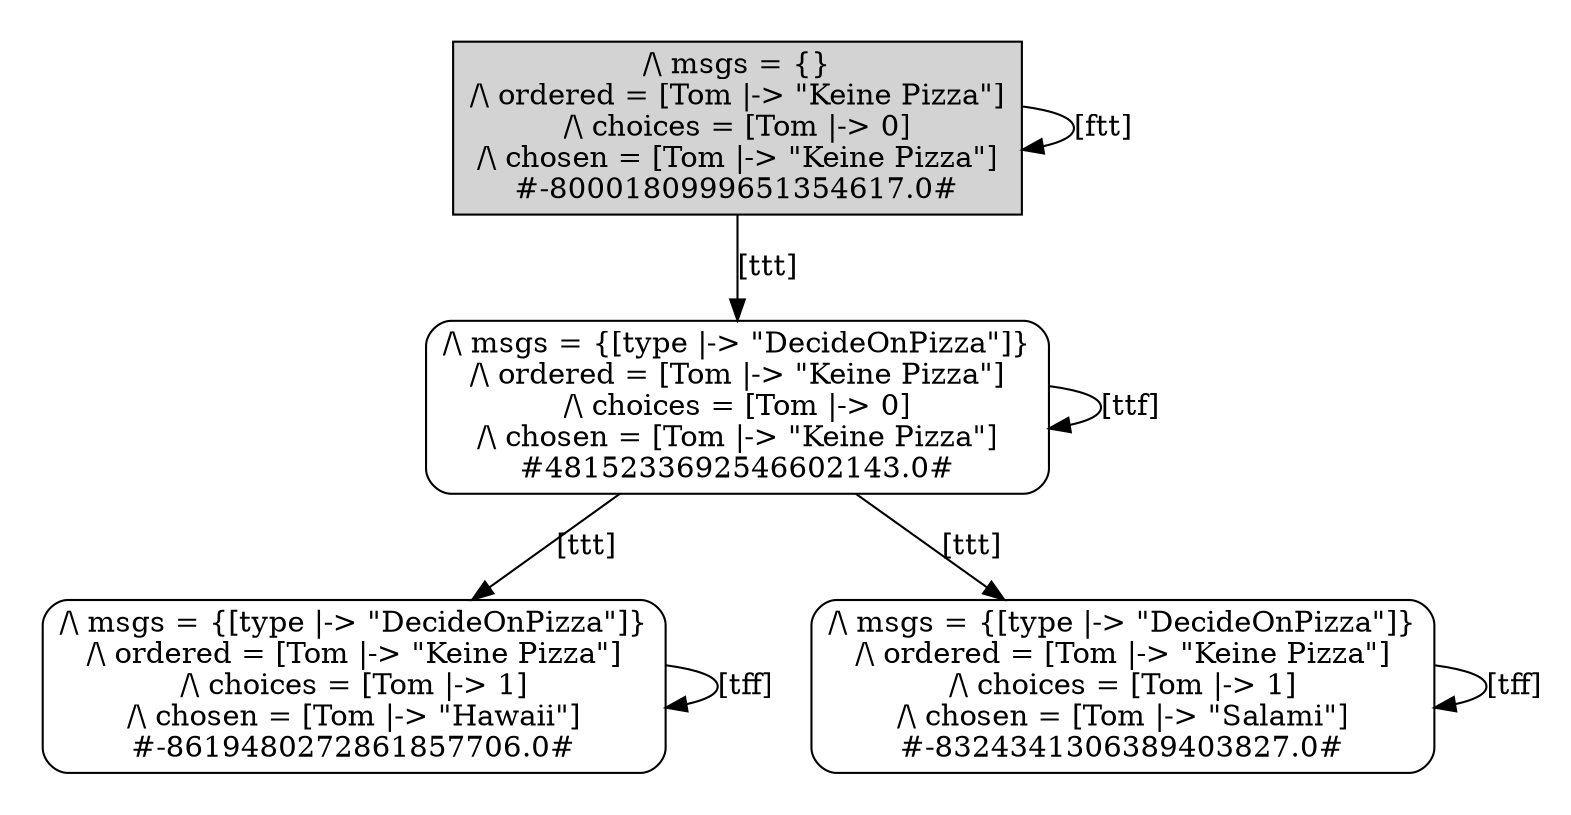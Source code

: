digraph DiskGraph {
node [shape=box,style=rounded]
nodesep=0.35;
subgraph cluster_graph {
color="white";
"-8000180999651354617.0" [style = filled] [label="/\\ msgs = {}\n/\\ ordered = [Tom |-> \"Keine Pizza\"]\n/\\ choices = [Tom |-> 0]\n/\\ chosen = [Tom |-> \"Keine Pizza\"]
#-8000180999651354617.0#"]
"-8000180999651354617.0" -> "-8000180999651354617.0" [label="[ftt]"];
"-8000180999651354617.0" [label="/\\ msgs = {}\n/\\ ordered = [Tom |-> \"Keine Pizza\"]\n/\\ choices = [Tom |-> 0]\n/\\ chosen = [Tom |-> \"Keine Pizza\"]
#-8000180999651354617.0#"];
"-8000180999651354617.0" -> "4815233692546602143.0" [label="[ttt]"];
"4815233692546602143.0" [label="/\\ msgs = {[type |-> \"DecideOnPizza\"]}\n/\\ ordered = [Tom |-> \"Keine Pizza\"]\n/\\ choices = [Tom |-> 0]\n/\\ chosen = [Tom |-> \"Keine Pizza\"]
#4815233692546602143.0#"];
"4815233692546602143.0" -> "-8619480272861857706.0" [label="[ttt]"];
"-8619480272861857706.0" [label="/\\ msgs = {[type |-> \"DecideOnPizza\"]}\n/\\ ordered = [Tom |-> \"Keine Pizza\"]\n/\\ choices = [Tom |-> 1]\n/\\ chosen = [Tom |-> \"Hawaii\"]
#-8619480272861857706.0#"];
"4815233692546602143.0" -> "-8324341306389403827.0" [label="[ttt]"];
"-8324341306389403827.0" [label="/\\ msgs = {[type |-> \"DecideOnPizza\"]}\n/\\ ordered = [Tom |-> \"Keine Pizza\"]\n/\\ choices = [Tom |-> 1]\n/\\ chosen = [Tom |-> \"Salami\"]
#-8324341306389403827.0#"];
"4815233692546602143.0" -> "4815233692546602143.0" [label="[ttf]"];
"4815233692546602143.0" [label="/\\ msgs = {[type |-> \"DecideOnPizza\"]}\n/\\ ordered = [Tom |-> \"Keine Pizza\"]\n/\\ choices = [Tom |-> 0]\n/\\ chosen = [Tom |-> \"Keine Pizza\"]
#4815233692546602143.0#"];
"-8324341306389403827.0" -> "-8324341306389403827.0" [label="[tff]"];
"-8324341306389403827.0" [label="/\\ msgs = {[type |-> \"DecideOnPizza\"]}\n/\\ ordered = [Tom |-> \"Keine Pizza\"]\n/\\ choices = [Tom |-> 1]\n/\\ chosen = [Tom |-> \"Salami\"]
#-8324341306389403827.0#"];
"-8619480272861857706.0" -> "-8619480272861857706.0" [label="[tff]"];
"-8619480272861857706.0" [label="/\\ msgs = {[type |-> \"DecideOnPizza\"]}\n/\\ ordered = [Tom |-> \"Keine Pizza\"]\n/\\ choices = [Tom |-> 1]\n/\\ chosen = [Tom |-> \"Hawaii\"]
#-8619480272861857706.0#"];
}
}